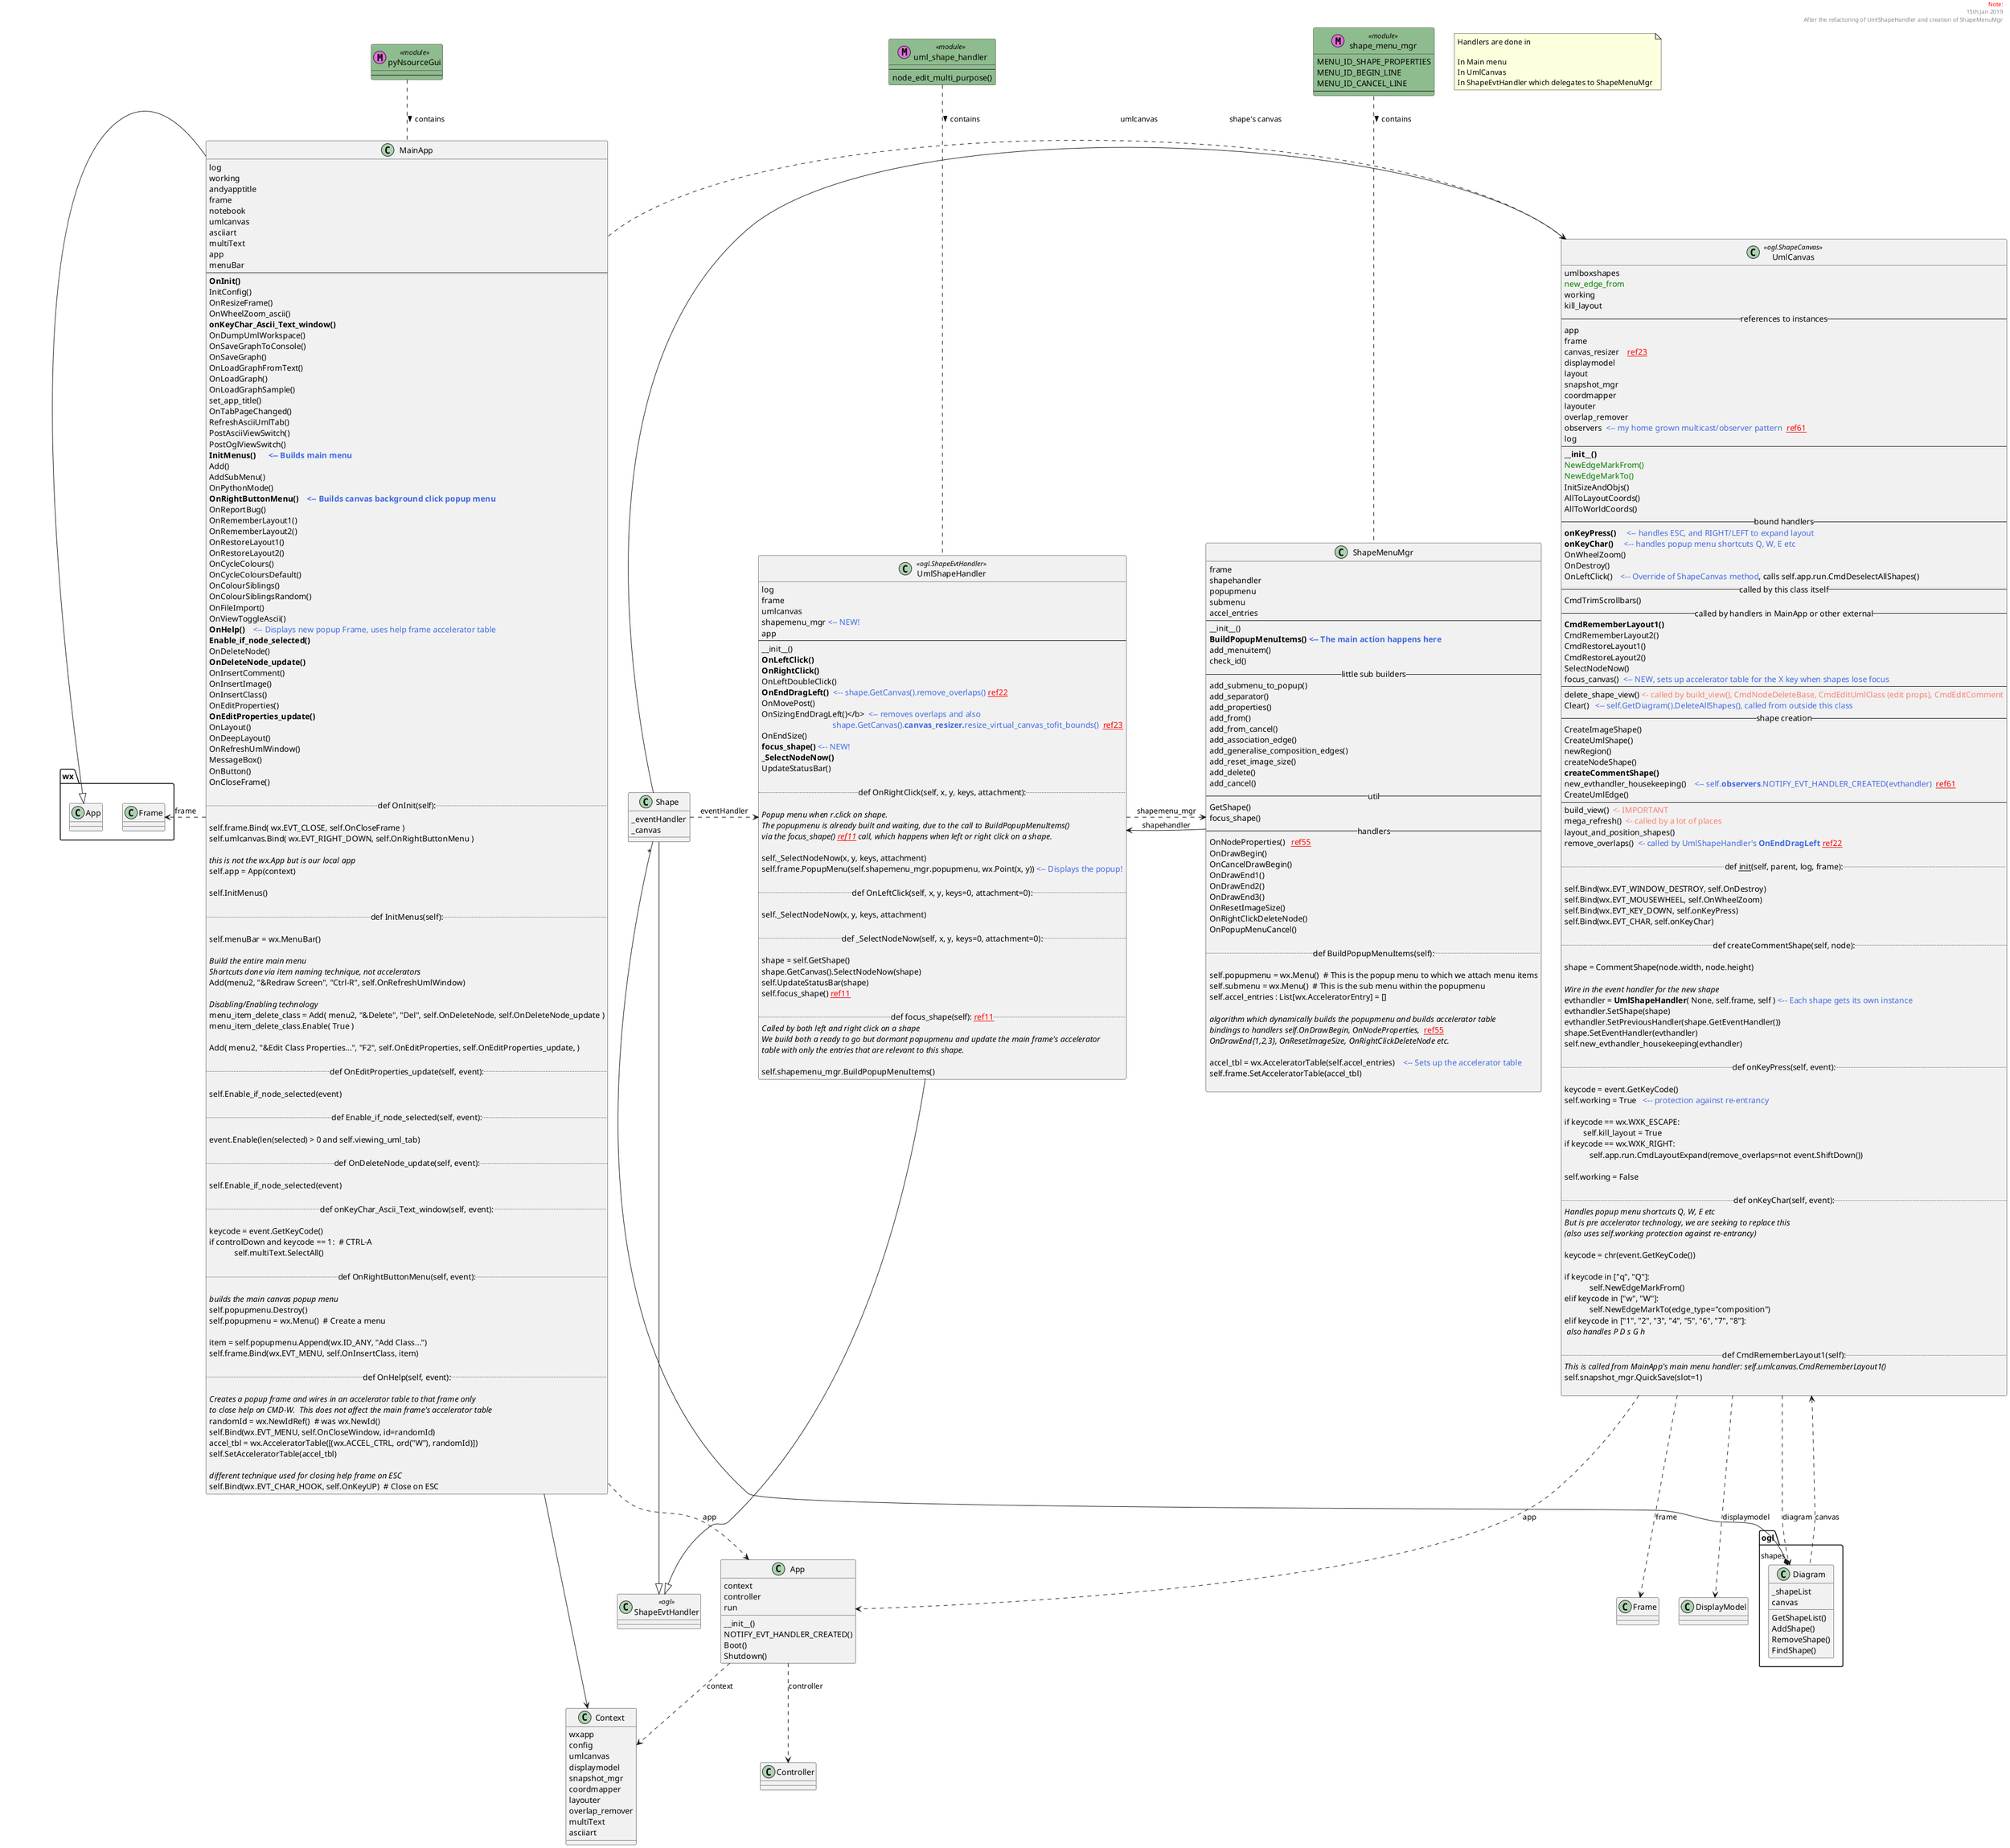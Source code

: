 """
@startuml

header
<font color=red>Note:</font>
15th Jan 2019
After the refactoring of UmlShapeHandler and creation of ShapeMenuMgr
endheader

class UmlCanvas <<ogl.ShapeCanvas>> {
    umlboxshapes
    <color:Green>new_edge_from
    working
    kill_layout
    -- references to instances --
    app
    frame
    canvas_resizer    <color:Red><u>ref23</u>
    displaymodel
    layout
    snapshot_mgr
    coordmapper
    layouter
    overlap_remover
    observers  <color:royalBlue><-- my home grown multicast/observer pattern  <color:Red><u>ref61</u>
    log
    ---
    <b>__init__()
    <color:Green>NewEdgeMarkFrom()
    <color:Green>NewEdgeMarkTo()
    InitSizeAndObjs()
    AllToLayoutCoords()
    AllToWorldCoords()
    -- bound handlers --
    <b>onKeyPress()</b>     <color:royalBlue><-- handles ESC, and RIGHT/LEFT to expand layout
    <b>onKeyChar()</b>     <color:royalBlue><-- handles popup menu shortcuts Q, W, E etc
    OnWheelZoom()
    OnDestroy()
    OnLeftClick()   <color:royalBlue> <-- Override of ShapeCanvas method</color>, calls self.app.run.CmdDeselectAllShapes()
    -- called by this class itself --
    CmdTrimScrollbars()
    -- called by handlers in MainApp or other external --
    <b>CmdRememberLayout1()
    CmdRememberLayout2()
    CmdRestoreLayout1()
    CmdRestoreLayout2()
    SelectNodeNow()
    focus_canvas()  <color:royalBlue><-- NEW, sets up accelerator table for the X key when shapes lose focus
    --
    delete_shape_view() <color:Salmon><- called by build_view(), CmdNodeDeleteBase, CmdEditUmlClass (edit props), CmdEditComment
    Clear()  <color:royalBlue> <-- self.GetDiagram().DeleteAllShapes(), called from outside this class
    -- shape creation --
    CreateImageShape()
    CreateUmlShape()
    newRegion()
    createNodeShape()
    <b>createCommentShape()
    new_evthandler_housekeeping()   <color:royalBlue> <-- self.<b>observers</b>.NOTIFY_EVT_HANDLER_CREATED(evthandler)</color>  <color:Red><u>ref61</u>
    CreateUmlEdge()
    ---
    build_view()  <color:Salmon><- IMPORTANT
    mega_refresh()  <color:Salmon><- called by a lot of places
    layout_and_position_shapes()
    remove_overlaps()  <color:royalBlue><- called by UmlShapeHandler's <b>OnEndDragLeft</b></color> <color:Red><u>ref22</u>

    .. def __init__(self, parent, log, frame): ..

    self.Bind(wx.EVT_WINDOW_DESTROY, self.OnDestroy)
    self.Bind(wx.EVT_MOUSEWHEEL, self.OnWheelZoom)
    self.Bind(wx.EVT_KEY_DOWN, self.onKeyPress)
    self.Bind(wx.EVT_CHAR, self.onKeyChar)

    .. def createCommentShape(self, node): ..

    shape = CommentShape(node.width, node.height)

    <i>Wire in the event handler for the new shape
    evthandler = <b>UmlShapeHandler</b>( None, self.frame, self ) <color:royalBlue><-- Each shape gets its own instance
    evthandler.SetShape(shape)
    evthandler.SetPreviousHandler(shape.GetEventHandler())
    shape.SetEventHandler(evthandler)
    self.new_evthandler_housekeeping(evthandler)

    .. def onKeyPress(self, event): ..

    keycode = event.GetKeyCode()
    self.working = True   <color:royalBlue><-- protection against re-entrancy

    if keycode == wx.WXK_ESCAPE:
    \t self.kill_layout = True
    if keycode == wx.WXK_RIGHT:
    \t    self.app.run.CmdLayoutExpand(remove_overlaps=not event.ShiftDown())

    self.working = False

    .. def onKeyChar(self, event): ..
    <i>Handles popup menu shortcuts Q, W, E etc
    <i>But is pre accelerator technology, we are seeking to replace this
    <i>(also uses self.working protection against re-entrancy)

    keycode = chr(event.GetKeyCode())

    if keycode in ["q", "Q"]:
    \t    self.NewEdgeMarkFrom()
    elif keycode in ["w", "W"]:
    \t    self.NewEdgeMarkTo(edge_type="composition")
    elif keycode in ["1", "2", "3", "4", "5", "6", "7", "8"]:
    <i> also handles P D s G h

    .. def CmdRememberLayout1(self): ..
    <i>This is called from MainApp's main menu handler: self.umlcanvas.CmdRememberLayout1()
    self.snapshot_mgr.QuickSave(slot=1)

}

UmlCanvas ..> App: app
UmlCanvas ..> Frame : frame
UmlCanvas ..> DisplayModel : displaymodel
UmlCanvas ..> ogl.Diagram : diagram
UmlCanvas <.. ogl.Diagram : canvas
UmlShapeHandler --|> ShapeEvtHandler

class MainApp {
    log
    working
    andyapptitle
    frame
    notebook
    umlcanvas
    asciiart
    multiText
    app
    menuBar
    --
    <b>OnInit()
    InitConfig()
    OnResizeFrame()
    OnWheelZoom_ascii()
    <b>onKeyChar_Ascii_Text_window()
    OnDumpUmlWorkspace()
    OnSaveGraphToConsole()
    OnSaveGraph()
    OnLoadGraphFromText()
    OnLoadGraph()
    OnLoadGraphSample()
    set_app_title()
    OnTabPageChanged()
    RefreshAsciiUmlTab()
    PostAsciiViewSwitch()
    PostOglViewSwitch()
    <b>InitMenus()      <color:royalBlue><-- Builds main menu
    Add()
    AddSubMenu()
    OnPythonMode()
    <b>OnRightButtonMenu()    <color:royalBlue><-- Builds canvas background click popup menu
    OnReportBug()
    OnRememberLayout1()
    OnRememberLayout2()
    OnRestoreLayout1()
    OnRestoreLayout2()
    OnCycleColours()
    OnCycleColoursDefault()
    OnColourSiblings()
    OnColourSiblingsRandom()
    OnFileImport()
    OnViewToggleAscii()
    <b>OnHelp()</b>    <color:royalBlue><-- Displays new popup Frame, uses help frame accelerator table
    <b>Enable_if_node_selected()
    OnDeleteNode()
    <b>OnDeleteNode_update()
    OnInsertComment()
    OnInsertImage()
    OnInsertClass()
    OnEditProperties()
    <b>OnEditProperties_update()
    OnLayout()
    OnDeepLayout()
    OnRefreshUmlWindow()
    MessageBox()
    OnButton()
    OnCloseFrame()

    .. def OnInit(self): ..

    self.frame.Bind( wx.EVT_CLOSE, self.OnCloseFrame )
    self.umlcanvas.Bind( wx.EVT_RIGHT_DOWN, self.OnRightButtonMenu )

    <i>this is not the wx.App but is our local app
    self.app = App(context)

    self.InitMenus()

    .. def InitMenus(self): ..

    self.menuBar = wx.MenuBar()

    <i>Build the entire main menu
    <i>Shortcuts done via item naming technique, not accelerators
    Add(menu2, "&Redraw Screen", "Ctrl-R", self.OnRefreshUmlWindow)

    <i>Disabling/Enabling technology
    menu_item_delete_class = Add( menu2, "&Delete", "Del", self.OnDeleteNode, self.OnDeleteNode_update )
    menu_item_delete_class.Enable( True )

    Add( menu2, "&Edit Class Properties...", "F2", self.OnEditProperties, self.OnEditProperties_update, )

    .. def OnEditProperties_update(self, event): ..

    self.Enable_if_node_selected(event)

    .. def Enable_if_node_selected(self, event): ..

    event.Enable(len(selected) > 0 and self.viewing_uml_tab)

    .. def OnDeleteNode_update(self, event): ..

        self.Enable_if_node_selected(event)

    .. def onKeyChar_Ascii_Text_window(self, event): ..

        keycode = event.GetKeyCode()
        if controlDown and keycode == 1:  # CTRL-A
        \t    self.multiText.SelectAll()

    .. def OnRightButtonMenu(self, event): ..

    <i>builds the main canvas popup menu
    self.popupmenu.Destroy()
    self.popupmenu = wx.Menu()  # Create a menu

    item = self.popupmenu.Append(wx.ID_ANY, "Add Class...")
    self.frame.Bind(wx.EVT_MENU, self.OnInsertClass, item)

    .. def OnHelp(self, event): ..

    <i>Creates a popup frame and wires in an accelerator table to that frame only
    <i>to close help on CMD-W.  This does not affect the main frame's accelerator table
    randomId = wx.NewIdRef()  # was wx.NewId()
    self.Bind(wx.EVT_MENU, self.OnCloseWindow, id=randomId)
    accel_tbl = wx.AcceleratorTable([(wx.ACCEL_CTRL, ord("W"), randomId)])
    self.SetAcceleratorTable(accel_tbl)

    <i>different technique used for closing help frame on ESC
    self.Bind(wx.EVT_CHAR_HOOK, self.OnKeyUP)  # Close on ESC
}

wx.App <|- MainApp
MainApp .> wx.Frame : frame
MainApp .> App : app
MainApp .> UmlCanvas : umlcanvas
class pyNsourceGui <<module>> << (M,orchid) >> #DarkSeaGreen {
    ---
}

pyNsourceGui .. MainApp : contains >
class Context {
    wxapp
    config
    umlcanvas
    displaymodel
    snapshot_mgr
    coordmapper
    layouter
    overlap_remover
    multiText
    asciiart
}
MainApp --> Context


class UmlShapeHandler <<ogl.ShapeEvtHandler>> {
    log
    frame
    umlcanvas
    shapemenu_mgr <color:royalBlue><-- NEW!
    app
    ---
    __init__()
    <b>OnLeftClick()
    <b>OnRightClick()
    OnLeftDoubleClick()
    <b>OnEndDragLeft()</b>  <color:royalBlue><-- shape.GetCanvas().remove_overlaps()</color> <color:Red><u>ref22</u>
    OnMovePost()
    OnSizingEndDragLeft()</b>  <color:royalBlue><-- removes overlaps and also
                               \t\t\t\t <color:royalBlue> shape.GetCanvas().<b>canvas_resizer.</b>resize_virtual_canvas_tofit_bounds()</color>  <color:Red><u>ref23</u>
    OnEndSize()
    <b>focus_shape()</b> <color:royalBlue><-- NEW!
    <b>_SelectNodeNow()
    UpdateStatusBar()

    .. def OnRightClick(self, x, y, keys, attachment): ..

        <i>Popup menu when r.click on shape.
        <i>The popupmenu is already built and waiting, due to the call to BuildPopupMenuItems()
        <i>via the focus_shape() <color:Red><u>ref11</u></color> call, which happens when left or right click on a shape.

        self._SelectNodeNow(x, y, keys, attachment)
        self.frame.PopupMenu(self.shapemenu_mgr.popupmenu, wx.Point(x, y)) <color:royalBlue><-- Displays the popup!

    .. def OnLeftClick(self, x, y, keys=0, attachment=0): ..

        self._SelectNodeNow(x, y, keys, attachment)

    .. def _SelectNodeNow(self, x, y, keys=0, attachment=0): ..

        shape = self.GetShape()
        shape.GetCanvas().SelectNodeNow(shape)
        self.UpdateStatusBar(shape)
        self.focus_shape() <color:Red><u>ref11</u></color>

    .. def focus_shape(self): <color:Red><u>ref11</u></color> ..
        <i>Called by both left and right click on a shape
        <i>We build both a ready to go but dormant popupmenu and update the main frame's accelerator
        <i>table with only the entries that are relevant to this shape.

        self.shapemenu_mgr.BuildPopupMenuItems()
}

class uml_shape_handler <<module>> << (M,orchid) >> #DarkSeaGreen {
    ---
    node_edit_multi_purpose()
}

uml_shape_handler .. UmlShapeHandler : contains >
UmlShapeHandler ..> ShapeMenuMgr : shapemenu_mgr

class ShapeMenuMgr {
    frame
    shapehandler
    popupmenu
    submenu
    accel_entries
    --
    __init__()
    <b>BuildPopupMenuItems() <color:royalBlue><-- The main action happens here
    add_menuitem()
    check_id()
    -- little sub builders --
    add_submenu_to_popup()
    add_separator()
    add_properties()
    add_from()
    add_from_cancel()
    add_association_edge()
    add_generalise_composition_edges()
    add_reset_image_size()
    add_delete()
    add_cancel()
    -- util --
    GetShape()
    focus_shape()
    -- handlers --
    OnNodeProperties()   <color:Red><u>ref55</u>
    OnDrawBegin()
    OnCancelDrawBegin()
    OnDrawEnd1()
    OnDrawEnd2()
    OnDrawEnd3()
    OnResetImageSize()
    OnRightClickDeleteNode()
    OnPopupMenuCancel()

    .. def BuildPopupMenuItems(self): ..

        self.popupmenu = wx.Menu()  # This is the popup menu to which we attach menu items
        self.submenu = wx.Menu()  # This is the sub menu within the popupmenu
        self.accel_entries : List[wx.AcceleratorEntry] = []

        <i>algorithm which dynamically builds the popupmenu and builds accelerator table
        <i>bindings to handlers self.OnDrawBegin, OnNodeProperties,</i>  <color:Red><u>ref55</u>
        <i>OnDrawEnd{1,2,3}, OnResetImageSize, OnRightClickDeleteNode etc.

        accel_tbl = wx.AcceleratorTable(self.accel_entries)    <color:royalBlue><-- Sets up the accelerator table
        self.frame.SetAcceleratorTable(accel_tbl)

}

class shape_menu_mgr <<module>> << (M,orchid) >> #DarkSeaGreen {
    MENU_ID_SHAPE_PROPERTIES
    MENU_ID_BEGIN_LINE
    MENU_ID_CANCEL_LINE
    ---
}

shape_menu_mgr .. ShapeMenuMgr : contains >
ShapeMenuMgr -> UmlShapeHandler : shapehandler

class App {
    context
    controller
    run
    __init__()
    NOTIFY_EVT_HANDLER_CREATED()
    Boot()
    Shutdown()
}

App ..> Controller : controller
App ..> Context: context

class ogl.Diagram {
    _shapeList
    canvas
    GetShapeList()
    AddShape()
    RemoveShape()
    FindShape()
}

class Shape {
    _eventHandler
    _canvas
}

Shape -|> ShapeEvtHandler
Shape -> UmlCanvas : shape's canvas
Shape .> UmlShapeHandler : eventHandler

class ShapeEvtHandler <<ogl>> {
}

ogl.Diagram "shapes" *-- "*" Shape

Note as N1
Handlers are done in

In Main menu
In UmlCanvas
In ShapeEvtHandler which delegates to ShapeMenuMgr
end note




@enduml

SCRAPS

hiding things after the fact or before the fact
successfully hides the classes but they still "exist"
in terms of layout.  Need to totally zap any mention of
them in order to clean up the layout

MainApp ..> UmlCanvas : umlcanvas
MainApp ..> wx.ScrolledWindow : asciiart
MainApp ..> wx.TextCtrl : multiText
MainApp ..> wx.Panel : panel_one
MainApp ..> wx.Panel : panel_two
MainApp ..> wx.BoxSizer : sizer
MainApp ..> wx.Menu : popupmenu
MainApp ..> App : app
MainApp ..> ConfigObj : config
MainApp ..> wx.NewIdRef : next_menu_id
MainApp ..> wx.PrintData : printData

"""
